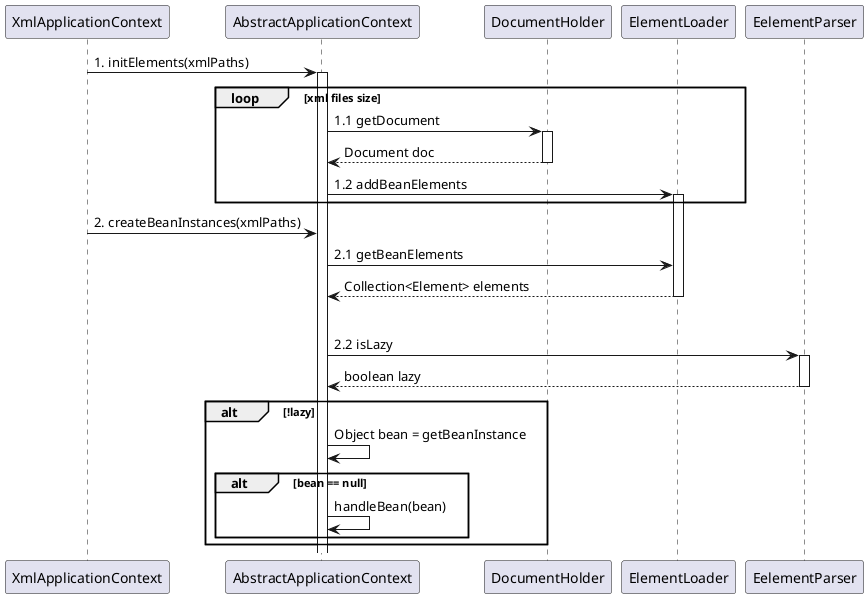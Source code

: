 @startuml

XmlApplicationContext -> AbstractApplicationContext : 1. initElements(xmlPaths)
activate AbstractApplicationContext
loop xml files size
    AbstractApplicationContext -> DocumentHolder : 1.1 getDocument
    activate DocumentHolder
    return  Document doc
    AbstractApplicationContext -> ElementLoader : 1.2 addBeanElements
    activate ElementLoader
end

XmlApplicationContext -> AbstractApplicationContext : 2. createBeanInstances(xmlPaths)
AbstractApplicationContext -> ElementLoader : 2.1 getBeanElements
return Collection<Element> elements
loop elements size
AbstractApplicationContext -> EelementParser : 2.2 isLazy
activate EelementParser
return boolean lazy
alt !lazy
    AbstractApplicationContext -> AbstractApplicationContext : Object bean = getBeanInstance
    alt bean == null
        AbstractApplicationContext -> AbstractApplicationContext : handleBean(bean)
    end
end


@enduml